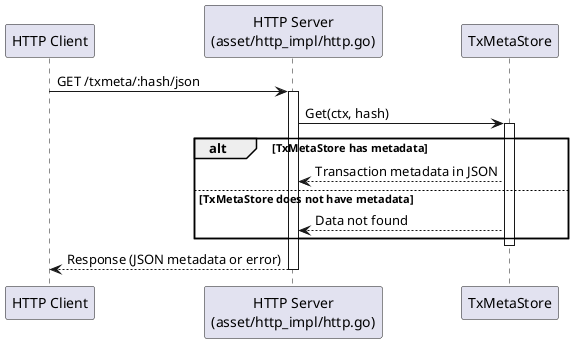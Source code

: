 @startuml
participant "HTTP Client" as Client
participant "HTTP Server\n(asset/http_impl/http.go)" as HTTPServer
participant "TxMetaStore" as MetaStore

Client -> HTTPServer : GET /txmeta/:hash/json
activate HTTPServer

HTTPServer -> MetaStore : Get(ctx, hash)
activate MetaStore
alt TxMetaStore has metadata
    MetaStore --> HTTPServer : Transaction metadata in JSON
else TxMetaStore does not have metadata
    MetaStore --> HTTPServer : Data not found
end
deactivate MetaStore

HTTPServer --> Client : Response (JSON metadata or error)
deactivate HTTPServer
@enduml
